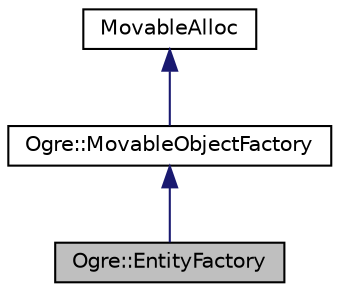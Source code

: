 digraph "Ogre::EntityFactory"
{
  bgcolor="transparent";
  edge [fontname="Helvetica",fontsize="10",labelfontname="Helvetica",labelfontsize="10"];
  node [fontname="Helvetica",fontsize="10",shape=record];
  Node0 [label="Ogre::EntityFactory",height=0.2,width=0.4,color="black", fillcolor="grey75", style="filled", fontcolor="black"];
  Node1 -> Node0 [dir="back",color="midnightblue",fontsize="10",style="solid",fontname="Helvetica"];
  Node1 [label="Ogre::MovableObjectFactory",height=0.2,width=0.4,color="black",URL="$class_ogre_1_1_movable_object_factory.html",tooltip="Interface definition for a factory class which produces a certain kind of MovableObject, and can be registered with Root in order to allow all clients to produce new instances of this object, integrated with the standard Ogre processing. "];
  Node2 -> Node1 [dir="back",color="midnightblue",fontsize="10",style="solid",fontname="Helvetica"];
  Node2 [label="MovableAlloc",height=0.2,width=0.4,color="black",URL="$class_ogre_1_1_allocated_object.html"];
}
